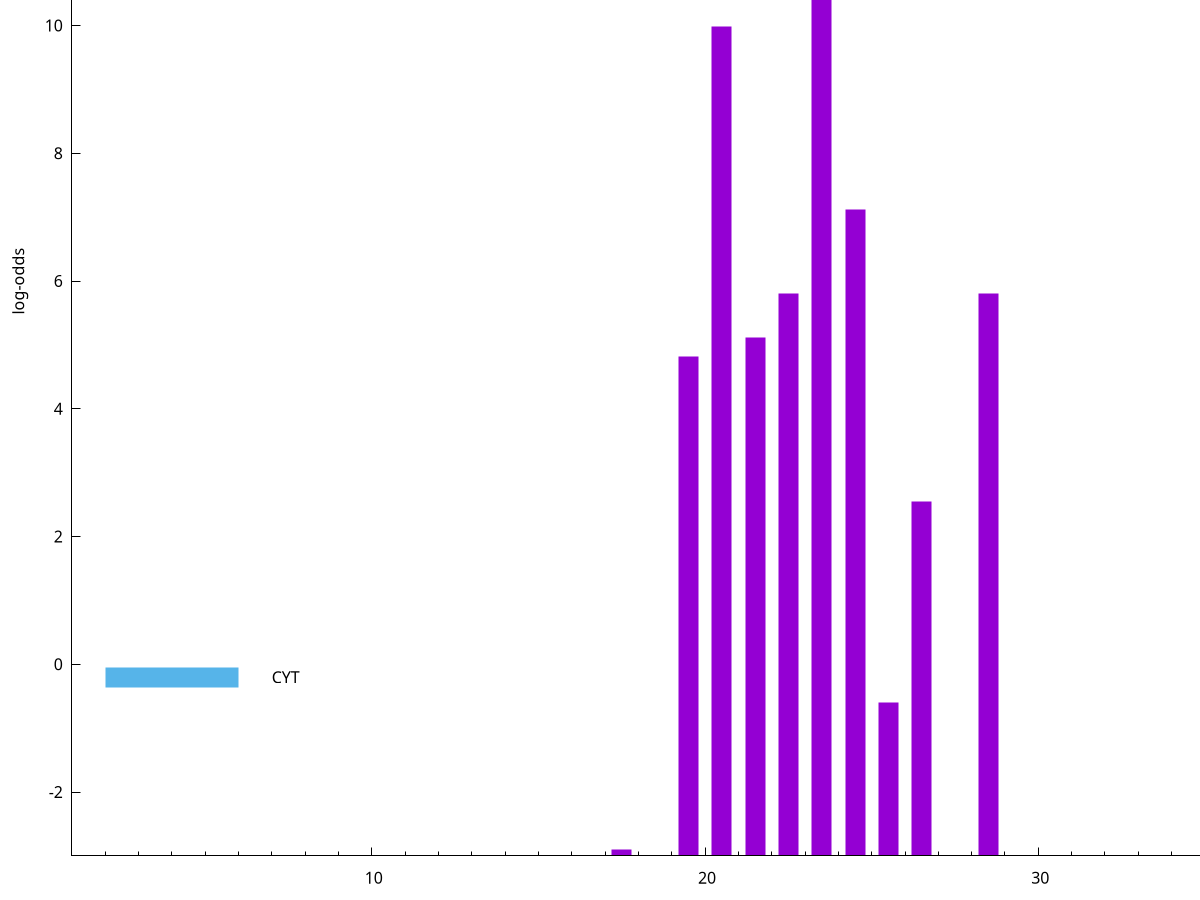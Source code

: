 set title "LipoP predictions for SRR3996240.gff"
set size 2., 1.4
set xrange [1:70] 
set mxtics 10
set yrange [-3:15]
set y2range [0:18]
set ylabel "log-odds"
set term postscript eps color solid "Helvetica" 30
set output "SRR3996240.gff3.eps"
set arrow from 2,12.365 to 6,12.365 nohead lt 1 lw 20
set label "SpI" at 7,12.365
set arrow from 2,-0.200913 to 6,-0.200913 nohead lt 3 lw 20
set label "CYT" at 7,-0.200913
set arrow from 2,12.365 to 6,12.365 nohead lt 1 lw 20
set label "SpI" at 7,12.365
# NOTE: The scores below are the log-odds scores with the threshold
# NOTE: subtracted (a hack to make gnuplot make the histogram all
# NOTE: look nice).
plot "-" axes x1y2 title "" with impulses lt 1 lw 20
23.500000 14.945300
20.500000 12.980780
24.500000 10.125080
22.500000 8.807520
28.500000 8.804670
21.500000 8.120490
19.500000 7.818820
26.500000 5.549900
25.500000 2.404439
17.500000 0.107830
e
exit
